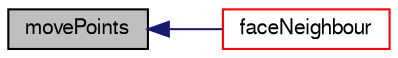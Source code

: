 digraph "movePoints"
{
  bgcolor="transparent";
  edge [fontname="FreeSans",fontsize="10",labelfontname="FreeSans",labelfontsize="10"];
  node [fontname="FreeSans",fontsize="10",shape=record];
  rankdir="LR";
  Node1243 [label="movePoints",height=0.2,width=0.4,color="black", fillcolor="grey75", style="filled", fontcolor="black"];
  Node1243 -> Node1244 [dir="back",color="midnightblue",fontsize="10",style="solid",fontname="FreeSans"];
  Node1244 [label="faceNeighbour",height=0.2,width=0.4,color="red",URL="$a21678.html#ac0226836c6afb225e82b34f85b7c5d2c"];
}
